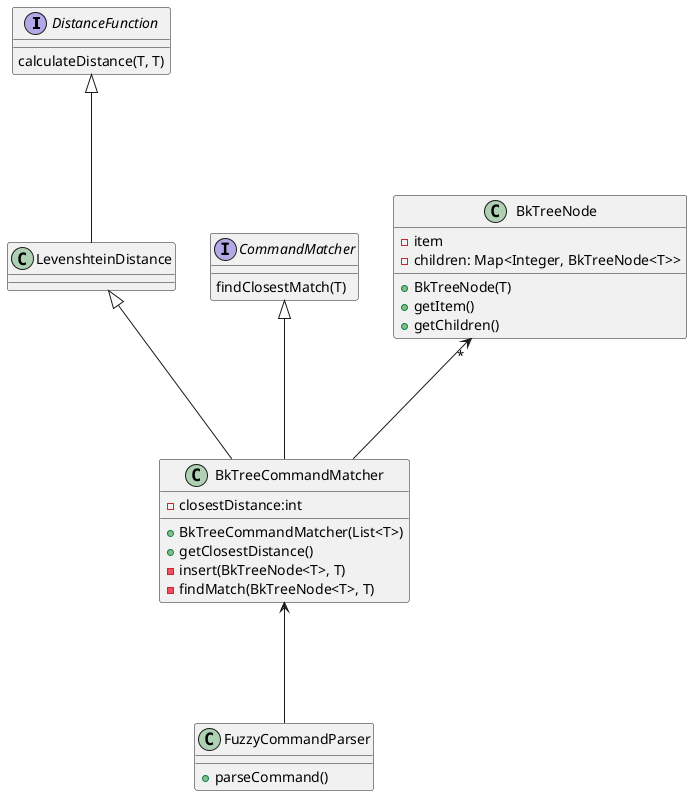 @startuml

interface DistanceFunction {
  calculateDistance(T, T)
}

interface CommandMatcher {
  findClosestMatch(T)
}

class FuzzyCommandParser {
  +parseCommand()
}

class BkTreeCommandMatcher {
  -closestDistance:int
  +BkTreeCommandMatcher(List<T>)
  +getClosestDistance()
  -insert(BkTreeNode<T>, T)
  -findMatch(BkTreeNode<T>, T)
}

class LevenshteinDistance {

}

class BkTreeNode {
  -item
  -children: Map<Integer, BkTreeNode<T>>
  +BkTreeNode(T)
  +getItem()
  +getChildren()
}

CommandMatcher <|--- BkTreeCommandMatcher

BkTreeNode "*" <--- BkTreeCommandMatcher

BkTreeCommandMatcher <--- FuzzyCommandParser

DistanceFunction <|--- LevenshteinDistance

LevenshteinDistance <|--- BkTreeCommandMatcher
@enduml